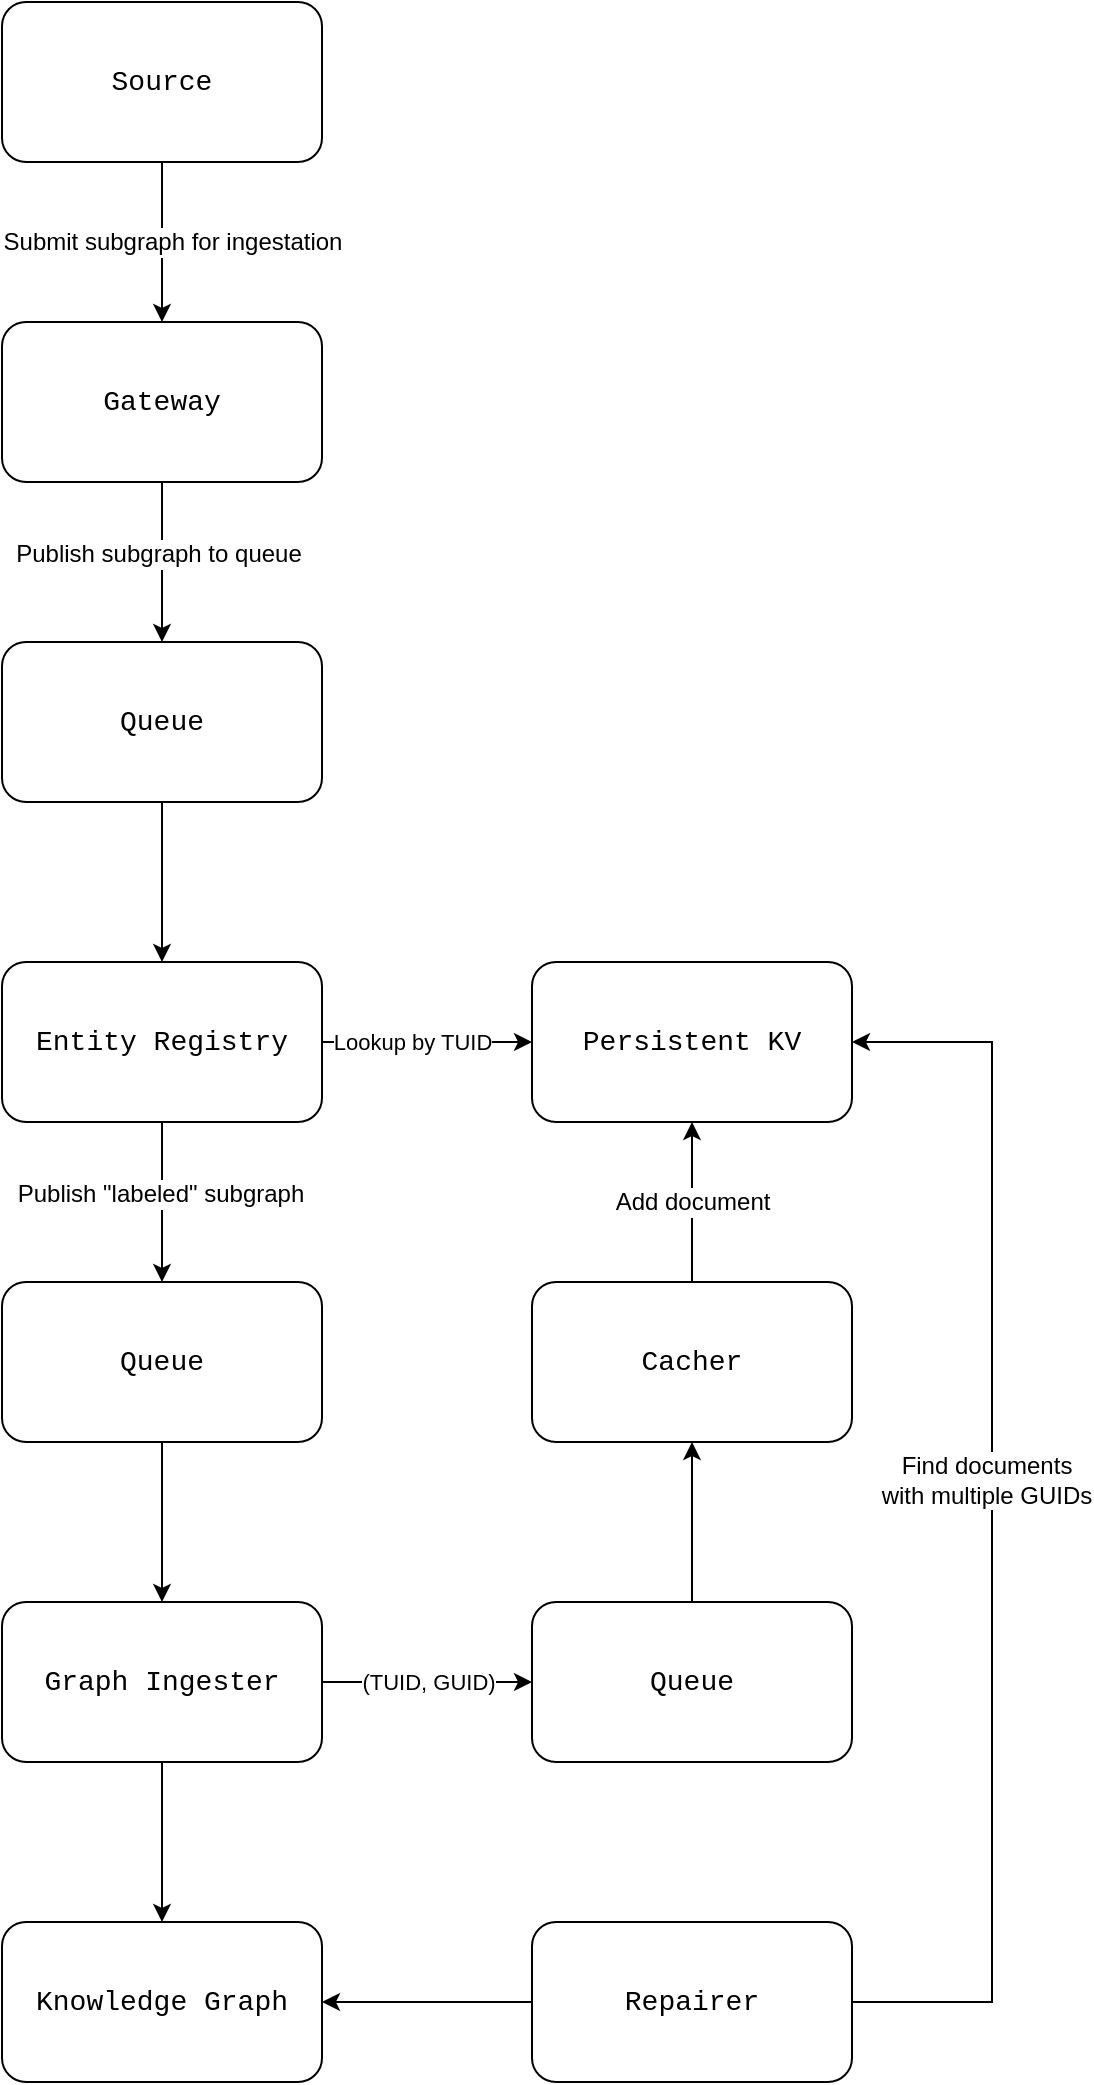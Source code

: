 <mxfile>
    <diagram id="LhJ8ON7SiD7B-he_QWnQ" name="Page-1">
        <mxGraphModel dx="2523" dy="1219" grid="1" gridSize="10" guides="1" tooltips="1" connect="1" arrows="1" fold="1" page="1" pageScale="1" pageWidth="850" pageHeight="1100" background="none" math="0" shadow="0">
            <root>
                <mxCell id="0"/>
                <mxCell id="1" parent="0"/>
                <mxCell id="Ir6waPqo-X5nPPkwcRdq-21" style="edgeStyle=orthogonalEdgeStyle;rounded=0;orthogonalLoop=1;jettySize=auto;html=1;entryX=0.5;entryY=0;entryDx=0;entryDy=0;" parent="1" source="I-vYuPlhx-Z6TTZ9ozwb-2" target="Ir6waPqo-X5nPPkwcRdq-20" edge="1">
                    <mxGeometry relative="1" as="geometry"/>
                </mxCell>
                <mxCell id="Ir6waPqo-X5nPPkwcRdq-38" value="(TUID, GUID)" style="edgeStyle=orthogonalEdgeStyle;rounded=0;orthogonalLoop=1;jettySize=auto;html=1;entryX=0;entryY=0.5;entryDx=0;entryDy=0;" parent="1" source="I-vYuPlhx-Z6TTZ9ozwb-2" target="Ir6waPqo-X5nPPkwcRdq-37" edge="1">
                    <mxGeometry relative="1" as="geometry"/>
                </mxCell>
                <mxCell id="I-vYuPlhx-Z6TTZ9ozwb-2" value="&lt;font face=&quot;Courier New&quot;&gt;&lt;span style=&quot;font-size: 14px&quot;&gt;Graph Ingester&lt;/span&gt;&lt;/font&gt;" style="rounded=1;whiteSpace=wrap;html=1;" parent="1" vertex="1">
                    <mxGeometry x="-505" y="850" width="160" height="80" as="geometry"/>
                </mxCell>
                <mxCell id="Ir6waPqo-X5nPPkwcRdq-15" style="edgeStyle=orthogonalEdgeStyle;rounded=0;orthogonalLoop=1;jettySize=auto;html=1;entryX=0.5;entryY=0;entryDx=0;entryDy=0;" parent="1" source="I-vYuPlhx-Z6TTZ9ozwb-3" target="Ir6waPqo-X5nPPkwcRdq-1" edge="1">
                    <mxGeometry relative="1" as="geometry"/>
                </mxCell>
                <mxCell id="Ir6waPqo-X5nPPkwcRdq-24" value="Submit subgraph for ingestation" style="text;html=1;resizable=0;points=[];align=center;verticalAlign=middle;labelBackgroundColor=#ffffff;" parent="Ir6waPqo-X5nPPkwcRdq-15" vertex="1" connectable="0">
                    <mxGeometry x="-0.225" relative="1" as="geometry">
                        <mxPoint x="5" y="9" as="offset"/>
                    </mxGeometry>
                </mxCell>
                <mxCell id="I-vYuPlhx-Z6TTZ9ozwb-3" value="&lt;font face=&quot;Courier New&quot; style=&quot;font-size: 14px&quot;&gt;Source&lt;/font&gt;" style="rounded=1;whiteSpace=wrap;html=1;" parent="1" vertex="1">
                    <mxGeometry x="-505" y="50" width="160" height="80" as="geometry"/>
                </mxCell>
                <mxCell id="Ir6waPqo-X5nPPkwcRdq-16" style="edgeStyle=orthogonalEdgeStyle;rounded=0;orthogonalLoop=1;jettySize=auto;html=1;entryX=0.5;entryY=0;entryDx=0;entryDy=0;" parent="1" source="Ir6waPqo-X5nPPkwcRdq-1" target="Ir6waPqo-X5nPPkwcRdq-8" edge="1">
                    <mxGeometry relative="1" as="geometry"/>
                </mxCell>
                <mxCell id="Ir6waPqo-X5nPPkwcRdq-23" value="Publish subgraph to queue" style="text;html=1;resizable=0;points=[];align=center;verticalAlign=middle;labelBackgroundColor=#ffffff;" parent="Ir6waPqo-X5nPPkwcRdq-16" vertex="1" connectable="0">
                    <mxGeometry x="-0.1" y="-2" relative="1" as="geometry">
                        <mxPoint as="offset"/>
                    </mxGeometry>
                </mxCell>
                <mxCell id="Ir6waPqo-X5nPPkwcRdq-1" value="&lt;font face=&quot;Courier New&quot;&gt;&lt;span style=&quot;font-size: 14px&quot;&gt;Gateway&lt;/span&gt;&lt;/font&gt;" style="rounded=1;whiteSpace=wrap;html=1;" parent="1" vertex="1">
                    <mxGeometry x="-505" y="210" width="160" height="80" as="geometry"/>
                </mxCell>
                <mxCell id="Ir6waPqo-X5nPPkwcRdq-17" style="edgeStyle=orthogonalEdgeStyle;rounded=0;orthogonalLoop=1;jettySize=auto;html=1;entryX=0.5;entryY=0;entryDx=0;entryDy=0;" parent="1" source="Ir6waPqo-X5nPPkwcRdq-8" target="Ir6waPqo-X5nPPkwcRdq-11" edge="1">
                    <mxGeometry relative="1" as="geometry"/>
                </mxCell>
                <mxCell id="Ir6waPqo-X5nPPkwcRdq-8" value="&lt;font face=&quot;Courier New&quot;&gt;&lt;span style=&quot;font-size: 14px&quot;&gt;Queue&lt;/span&gt;&lt;/font&gt;" style="rounded=1;whiteSpace=wrap;html=1;" parent="1" vertex="1">
                    <mxGeometry x="-505" y="370" width="160" height="80" as="geometry"/>
                </mxCell>
                <mxCell id="Ir6waPqo-X5nPPkwcRdq-18" style="edgeStyle=orthogonalEdgeStyle;rounded=0;orthogonalLoop=1;jettySize=auto;html=1;entryX=0.5;entryY=0;entryDx=0;entryDy=0;" parent="1" source="Ir6waPqo-X5nPPkwcRdq-11" target="Ir6waPqo-X5nPPkwcRdq-13" edge="1">
                    <mxGeometry relative="1" as="geometry"/>
                </mxCell>
                <mxCell id="Ir6waPqo-X5nPPkwcRdq-22" value="Publish &quot;labeled&quot; subgraph" style="text;html=1;resizable=0;points=[];align=center;verticalAlign=middle;labelBackgroundColor=#ffffff;" parent="Ir6waPqo-X5nPPkwcRdq-18" vertex="1" connectable="0">
                    <mxGeometry x="-0.1" y="-1" relative="1" as="geometry">
                        <mxPoint as="offset"/>
                    </mxGeometry>
                </mxCell>
                <mxCell id="Ir6waPqo-X5nPPkwcRdq-39" value="Lookup by TUID" style="edgeStyle=orthogonalEdgeStyle;rounded=0;orthogonalLoop=1;jettySize=auto;html=1;entryX=0;entryY=0.5;entryDx=0;entryDy=0;" parent="1" source="Ir6waPqo-X5nPPkwcRdq-11" target="Ir6waPqo-X5nPPkwcRdq-25" edge="1">
                    <mxGeometry x="-0.143" relative="1" as="geometry">
                        <Array as="points">
                            <mxPoint x="-280" y="570"/>
                            <mxPoint x="-280" y="570"/>
                        </Array>
                        <mxPoint as="offset"/>
                    </mxGeometry>
                </mxCell>
                <mxCell id="Ir6waPqo-X5nPPkwcRdq-11" value="&lt;font face=&quot;Courier New&quot;&gt;&lt;span style=&quot;font-size: 14px&quot;&gt;Entity Registry&lt;/span&gt;&lt;/font&gt;" style="rounded=1;whiteSpace=wrap;html=1;" parent="1" vertex="1">
                    <mxGeometry x="-505" y="530" width="160" height="80" as="geometry"/>
                </mxCell>
                <mxCell id="Ir6waPqo-X5nPPkwcRdq-19" style="edgeStyle=orthogonalEdgeStyle;rounded=0;orthogonalLoop=1;jettySize=auto;html=1;entryX=0.5;entryY=0;entryDx=0;entryDy=0;" parent="1" source="Ir6waPqo-X5nPPkwcRdq-13" target="I-vYuPlhx-Z6TTZ9ozwb-2" edge="1">
                    <mxGeometry relative="1" as="geometry"/>
                </mxCell>
                <mxCell id="Ir6waPqo-X5nPPkwcRdq-13" value="&lt;font face=&quot;Courier New&quot;&gt;&lt;span style=&quot;font-size: 14px&quot;&gt;Queue&lt;/span&gt;&lt;/font&gt;" style="rounded=1;whiteSpace=wrap;html=1;" parent="1" vertex="1">
                    <mxGeometry x="-505" y="690" width="160" height="80" as="geometry"/>
                </mxCell>
                <mxCell id="Ir6waPqo-X5nPPkwcRdq-20" value="&lt;font face=&quot;Courier New&quot;&gt;&lt;span style=&quot;font-size: 14px&quot;&gt;Knowledge Graph&lt;/span&gt;&lt;/font&gt;" style="rounded=1;whiteSpace=wrap;html=1;" parent="1" vertex="1">
                    <mxGeometry x="-505" y="1010" width="160" height="80" as="geometry"/>
                </mxCell>
                <mxCell id="Ir6waPqo-X5nPPkwcRdq-25" value="&lt;font face=&quot;Courier New&quot;&gt;&lt;span style=&quot;font-size: 14px&quot;&gt;Persistent KV&lt;/span&gt;&lt;/font&gt;" style="rounded=1;whiteSpace=wrap;html=1;" parent="1" vertex="1">
                    <mxGeometry x="-240" y="530" width="160" height="80" as="geometry"/>
                </mxCell>
                <mxCell id="Ir6waPqo-X5nPPkwcRdq-45" style="edgeStyle=orthogonalEdgeStyle;rounded=0;orthogonalLoop=1;jettySize=auto;html=1;entryX=0.5;entryY=1;entryDx=0;entryDy=0;" parent="1" source="Ir6waPqo-X5nPPkwcRdq-37" target="Ir6waPqo-X5nPPkwcRdq-44" edge="1">
                    <mxGeometry relative="1" as="geometry"/>
                </mxCell>
                <mxCell id="Ir6waPqo-X5nPPkwcRdq-37" value="&lt;font face=&quot;Courier New&quot;&gt;&lt;span style=&quot;font-size: 14px&quot;&gt;Queue&lt;/span&gt;&lt;/font&gt;" style="rounded=1;whiteSpace=wrap;html=1;" parent="1" vertex="1">
                    <mxGeometry x="-240" y="850" width="160" height="80" as="geometry"/>
                </mxCell>
                <mxCell id="Ir6waPqo-X5nPPkwcRdq-46" style="edgeStyle=orthogonalEdgeStyle;rounded=0;orthogonalLoop=1;jettySize=auto;html=1;entryX=0.5;entryY=1;entryDx=0;entryDy=0;" parent="1" source="Ir6waPqo-X5nPPkwcRdq-44" target="Ir6waPqo-X5nPPkwcRdq-25" edge="1">
                    <mxGeometry relative="1" as="geometry"/>
                </mxCell>
                <mxCell id="Ir6waPqo-X5nPPkwcRdq-47" value="Add document" style="text;html=1;resizable=0;points=[];align=center;verticalAlign=middle;labelBackgroundColor=#ffffff;" parent="Ir6waPqo-X5nPPkwcRdq-46" vertex="1" connectable="0">
                    <mxGeometry relative="1" as="geometry">
                        <mxPoint as="offset"/>
                    </mxGeometry>
                </mxCell>
                <mxCell id="Ir6waPqo-X5nPPkwcRdq-44" value="&lt;font face=&quot;Courier New&quot;&gt;&lt;span style=&quot;font-size: 14px&quot;&gt;Cacher&lt;/span&gt;&lt;/font&gt;" style="rounded=1;whiteSpace=wrap;html=1;" parent="1" vertex="1">
                    <mxGeometry x="-240" y="690" width="160" height="80" as="geometry"/>
                </mxCell>
                <mxCell id="Ir6waPqo-X5nPPkwcRdq-51" style="edgeStyle=orthogonalEdgeStyle;rounded=0;orthogonalLoop=1;jettySize=auto;html=1;entryX=1;entryY=0.5;entryDx=0;entryDy=0;" parent="1" source="Ir6waPqo-X5nPPkwcRdq-50" target="Ir6waPqo-X5nPPkwcRdq-25" edge="1">
                    <mxGeometry relative="1" as="geometry">
                        <Array as="points">
                            <mxPoint x="-10" y="1050"/>
                            <mxPoint x="-10" y="570"/>
                        </Array>
                    </mxGeometry>
                </mxCell>
                <mxCell id="Ir6waPqo-X5nPPkwcRdq-53" value="Find documents &lt;br&gt;with multiple GUIDs" style="text;html=1;resizable=0;points=[];align=center;verticalAlign=middle;labelBackgroundColor=#ffffff;" parent="Ir6waPqo-X5nPPkwcRdq-51" vertex="1" connectable="0">
                    <mxGeometry x="0.068" y="3" relative="1" as="geometry">
                        <mxPoint as="offset"/>
                    </mxGeometry>
                </mxCell>
                <mxCell id="Ir6waPqo-X5nPPkwcRdq-52" style="edgeStyle=orthogonalEdgeStyle;rounded=0;orthogonalLoop=1;jettySize=auto;html=1;exitX=0;exitY=0.5;exitDx=0;exitDy=0;entryX=1;entryY=0.5;entryDx=0;entryDy=0;" parent="1" source="Ir6waPqo-X5nPPkwcRdq-50" target="Ir6waPqo-X5nPPkwcRdq-20" edge="1">
                    <mxGeometry relative="1" as="geometry"/>
                </mxCell>
                <mxCell id="Ir6waPqo-X5nPPkwcRdq-50" value="&lt;font face=&quot;Courier New&quot;&gt;&lt;span style=&quot;font-size: 14px&quot;&gt;Repairer&lt;/span&gt;&lt;/font&gt;" style="rounded=1;whiteSpace=wrap;html=1;" parent="1" vertex="1">
                    <mxGeometry x="-240" y="1010" width="160" height="80" as="geometry"/>
                </mxCell>
            </root>
        </mxGraphModel>
    </diagram>
</mxfile>